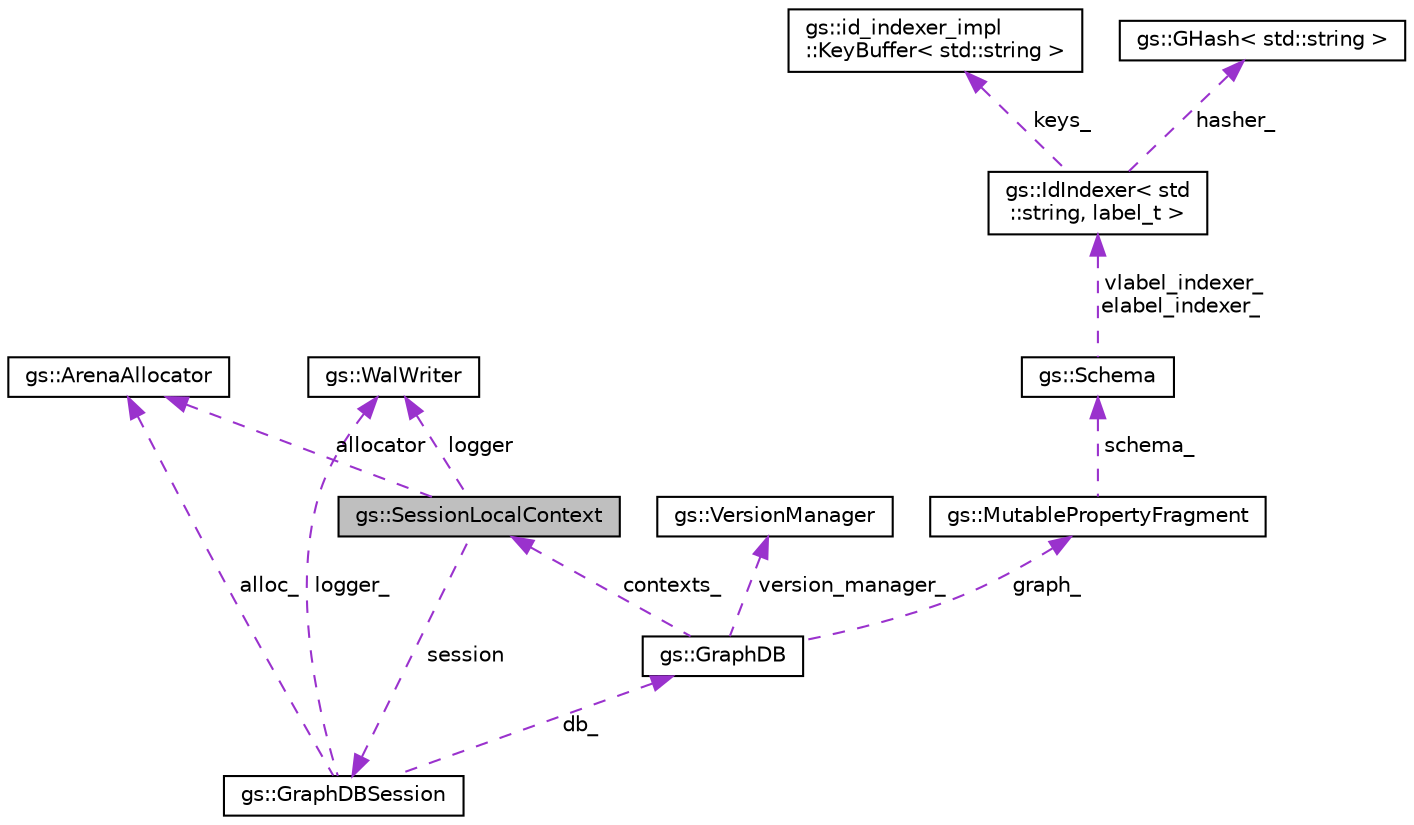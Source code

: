 digraph "gs::SessionLocalContext"
{
 // LATEX_PDF_SIZE
  edge [fontname="Helvetica",fontsize="10",labelfontname="Helvetica",labelfontsize="10"];
  node [fontname="Helvetica",fontsize="10",shape=record];
  Node1 [label="gs::SessionLocalContext",height=0.2,width=0.4,color="black", fillcolor="grey75", style="filled", fontcolor="black",tooltip=" "];
  Node2 -> Node1 [dir="back",color="darkorchid3",fontsize="10",style="dashed",label=" logger" ,fontname="Helvetica"];
  Node2 [label="gs::WalWriter",height=0.2,width=0.4,color="black", fillcolor="white", style="filled",URL="$classgs_1_1WalWriter.html",tooltip=" "];
  Node3 -> Node1 [dir="back",color="darkorchid3",fontsize="10",style="dashed",label=" session" ,fontname="Helvetica"];
  Node3 [label="gs::GraphDBSession",height=0.2,width=0.4,color="black", fillcolor="white", style="filled",URL="$classgs_1_1GraphDBSession.html",tooltip=" "];
  Node4 -> Node3 [dir="back",color="darkorchid3",fontsize="10",style="dashed",label=" db_" ,fontname="Helvetica"];
  Node4 [label="gs::GraphDB",height=0.2,width=0.4,color="black", fillcolor="white", style="filled",URL="$classgs_1_1GraphDB.html",tooltip=" "];
  Node5 -> Node4 [dir="back",color="darkorchid3",fontsize="10",style="dashed",label=" version_manager_" ,fontname="Helvetica"];
  Node5 [label="gs::VersionManager",height=0.2,width=0.4,color="black", fillcolor="white", style="filled",URL="$classgs_1_1VersionManager.html",tooltip=" "];
  Node6 -> Node4 [dir="back",color="darkorchid3",fontsize="10",style="dashed",label=" graph_" ,fontname="Helvetica"];
  Node6 [label="gs::MutablePropertyFragment",height=0.2,width=0.4,color="black", fillcolor="white", style="filled",URL="$classgs_1_1MutablePropertyFragment.html",tooltip=" "];
  Node7 -> Node6 [dir="back",color="darkorchid3",fontsize="10",style="dashed",label=" schema_" ,fontname="Helvetica"];
  Node7 [label="gs::Schema",height=0.2,width=0.4,color="black", fillcolor="white", style="filled",URL="$classgs_1_1Schema.html",tooltip=" "];
  Node8 -> Node7 [dir="back",color="darkorchid3",fontsize="10",style="dashed",label=" vlabel_indexer_\nelabel_indexer_" ,fontname="Helvetica"];
  Node8 [label="gs::IdIndexer\< std\l::string, label_t \>",height=0.2,width=0.4,color="black", fillcolor="white", style="filled",URL="$classgs_1_1IdIndexer.html",tooltip=" "];
  Node9 -> Node8 [dir="back",color="darkorchid3",fontsize="10",style="dashed",label=" keys_" ,fontname="Helvetica"];
  Node9 [label="gs::id_indexer_impl\l::KeyBuffer\< std::string \>",height=0.2,width=0.4,color="black", fillcolor="white", style="filled",URL="$structgs_1_1id__indexer__impl_1_1KeyBuffer_3_01std_1_1string_01_4.html",tooltip=" "];
  Node10 -> Node8 [dir="back",color="darkorchid3",fontsize="10",style="dashed",label=" hasher_" ,fontname="Helvetica"];
  Node10 [label="gs::GHash\< std::string \>",height=0.2,width=0.4,color="black", fillcolor="white", style="filled",URL="$structgs_1_1GHash.html",tooltip=" "];
  Node1 -> Node4 [dir="back",color="darkorchid3",fontsize="10",style="dashed",label=" contexts_" ,fontname="Helvetica"];
  Node2 -> Node3 [dir="back",color="darkorchid3",fontsize="10",style="dashed",label=" logger_" ,fontname="Helvetica"];
  Node11 -> Node3 [dir="back",color="darkorchid3",fontsize="10",style="dashed",label=" alloc_" ,fontname="Helvetica"];
  Node11 [label="gs::ArenaAllocator",height=0.2,width=0.4,color="black", fillcolor="white", style="filled",URL="$classgs_1_1ArenaAllocator.html",tooltip=" "];
  Node11 -> Node1 [dir="back",color="darkorchid3",fontsize="10",style="dashed",label=" allocator" ,fontname="Helvetica"];
}
